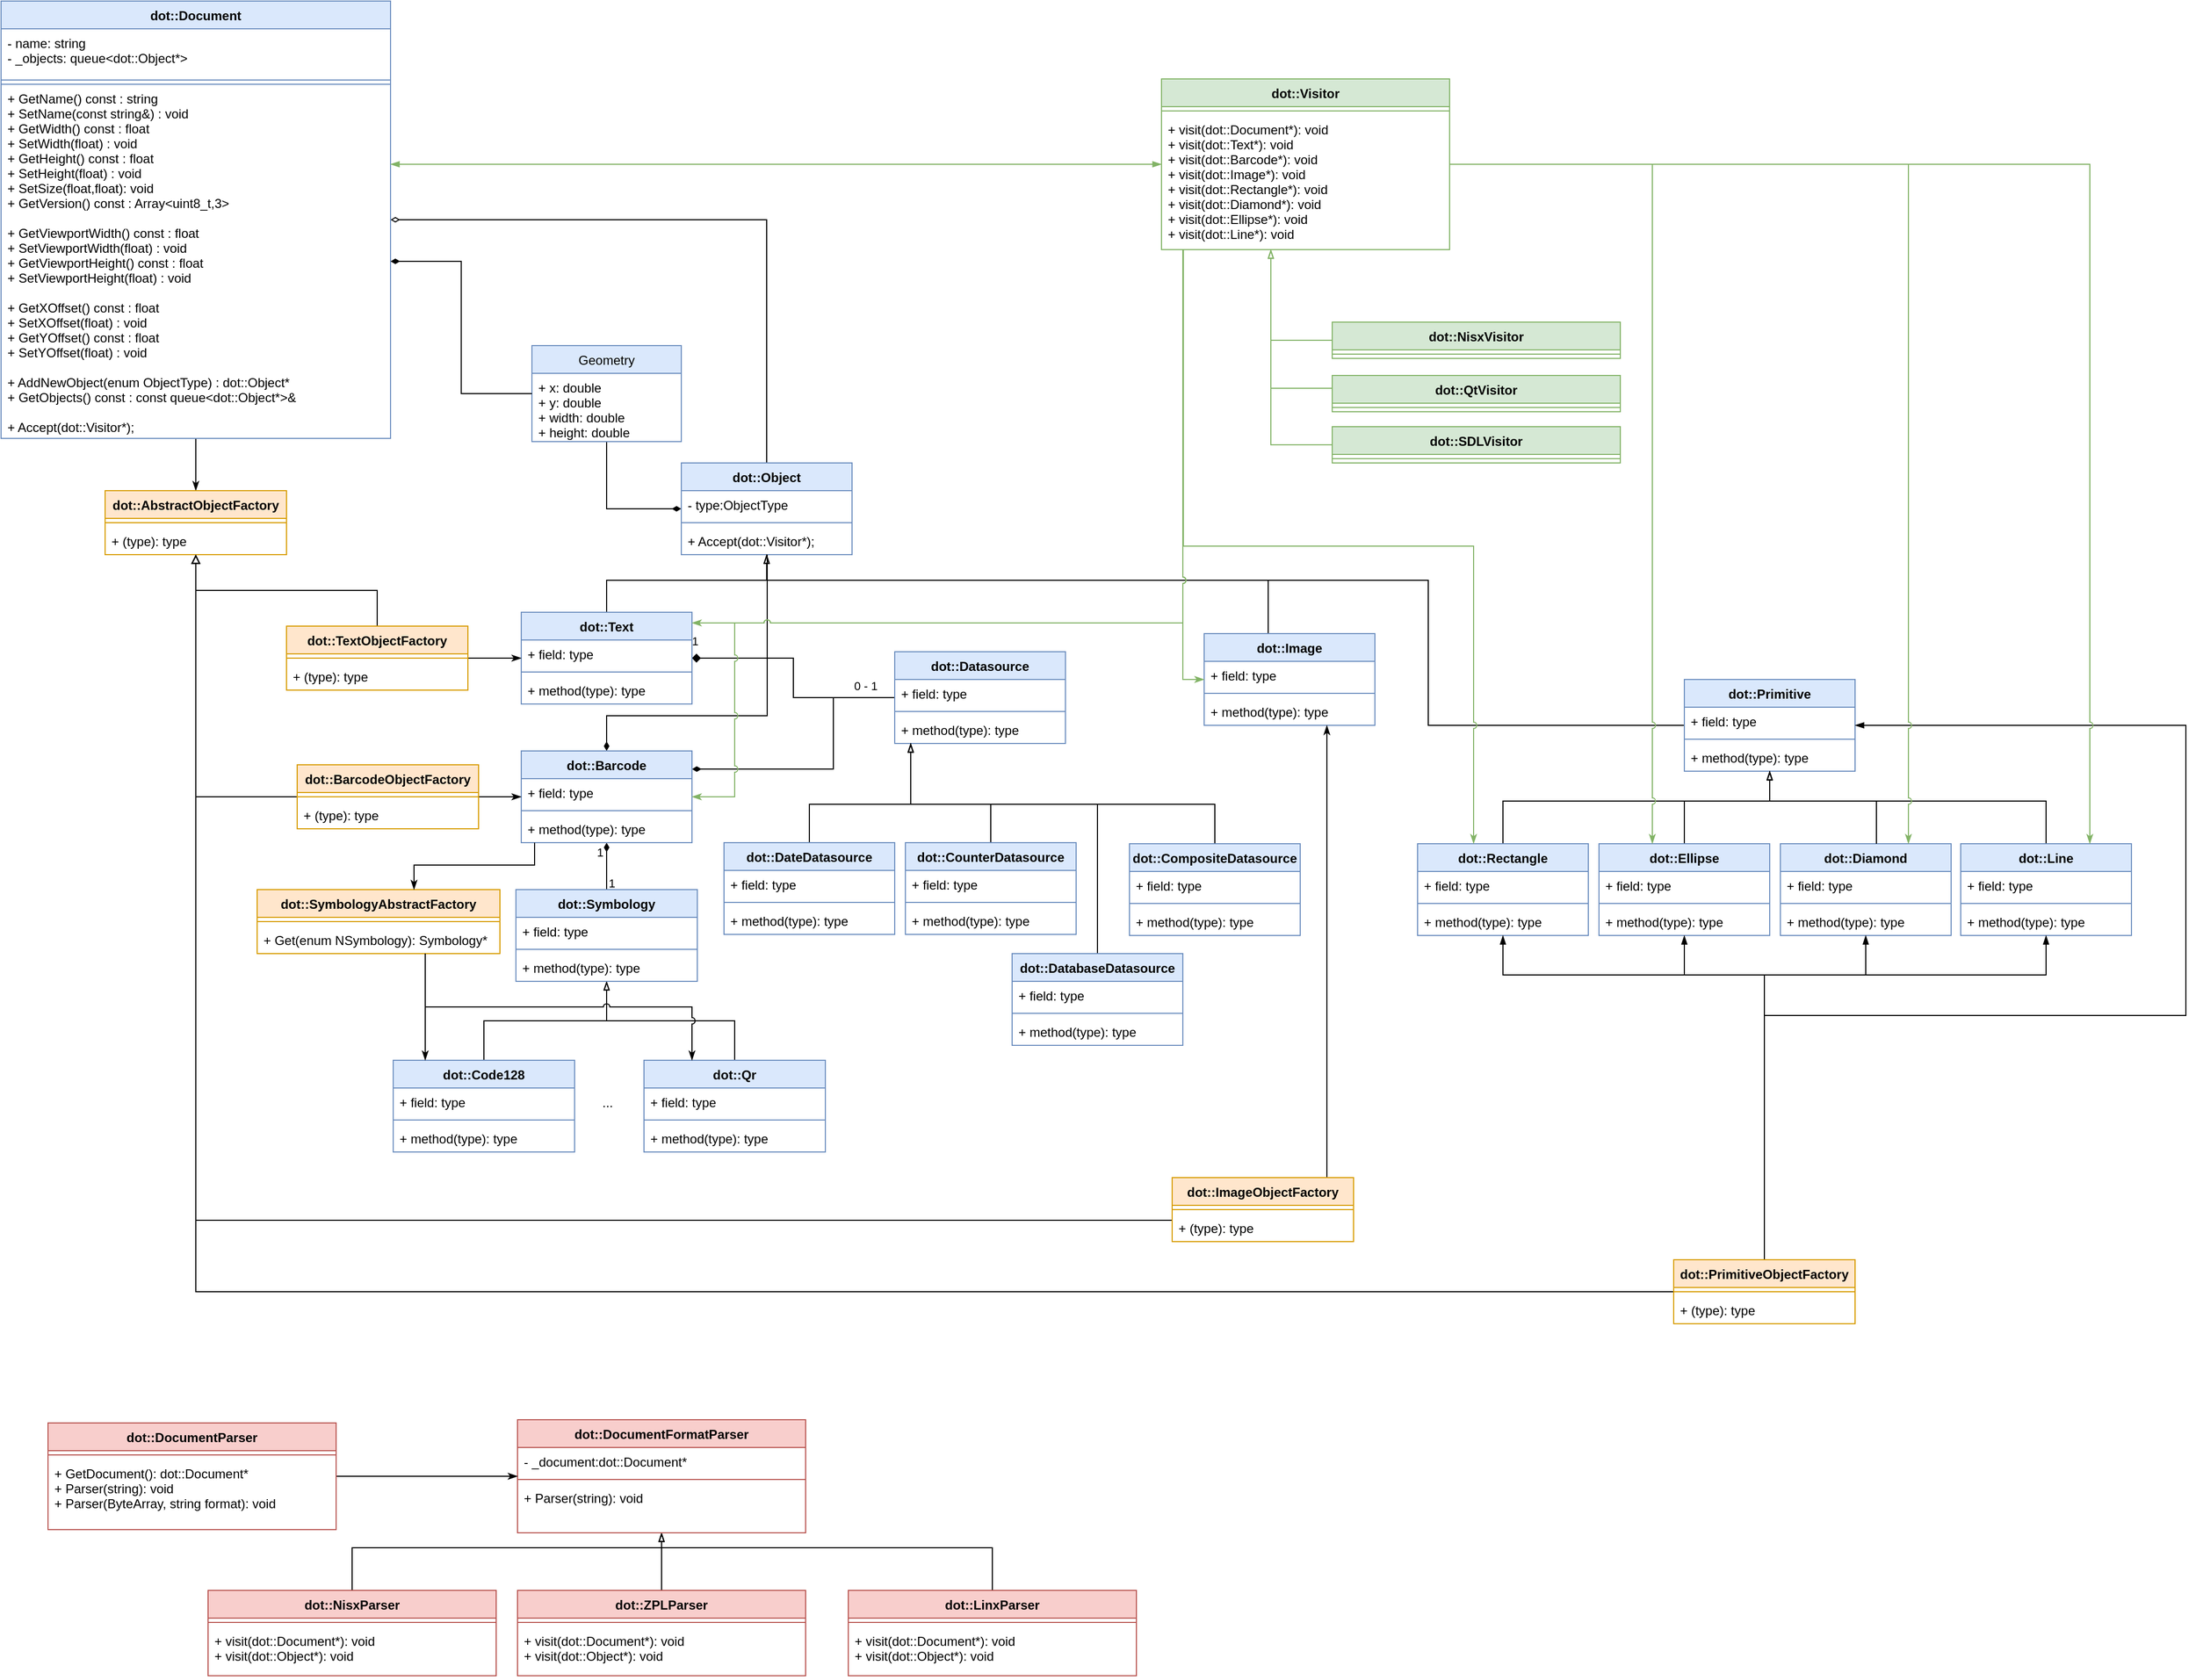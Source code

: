 <mxfile version="20.8.16" type="device"><diagram id="KsD4y0SPspES6eOrycT8" name="Page-1"><mxGraphModel dx="840" dy="1285" grid="1" gridSize="10" guides="1" tooltips="1" connect="1" arrows="1" fold="1" page="1" pageScale="1" pageWidth="1169" pageHeight="827" math="0" shadow="0"><root><mxCell id="0"/><mxCell id="1" parent="0"/><mxCell id="RiepoFK_HAsjpgJpJw_L-30" style="edgeStyle=orthogonalEdgeStyle;rounded=0;orthogonalLoop=1;jettySize=auto;html=1;endArrow=none;endFill=0;startArrow=diamondThin;startFill=0;" parent="1" source="RiepoFK_HAsjpgJpJw_L-1" target="RiepoFK_HAsjpgJpJw_L-5" edge="1"><mxGeometry relative="1" as="geometry"/></mxCell><mxCell id="RiepoFK_HAsjpgJpJw_L-66" style="edgeStyle=orthogonalEdgeStyle;rounded=0;orthogonalLoop=1;jettySize=auto;html=1;startArrow=none;startFill=0;endArrow=classicThin;endFill=1;" parent="1" source="RiepoFK_HAsjpgJpJw_L-1" target="RiepoFK_HAsjpgJpJw_L-61" edge="1"><mxGeometry relative="1" as="geometry"/></mxCell><mxCell id="RiepoFK_HAsjpgJpJw_L-1" value="dot::Document" style="swimlane;fontStyle=1;align=center;verticalAlign=top;childLayout=stackLayout;horizontal=1;startSize=26;horizontalStack=0;resizeParent=1;resizeParentMax=0;resizeLast=0;collapsible=1;marginBottom=0;fillColor=#dae8fc;strokeColor=#6c8ebf;" parent="1" vertex="1"><mxGeometry x="30" y="-790" width="365" height="410" as="geometry"><mxRectangle x="97.5" y="-413" width="130" height="30" as="alternateBounds"/></mxGeometry></mxCell><mxCell id="RiepoFK_HAsjpgJpJw_L-2" value="- name: string&#10;- _objects: queue&lt;dot::Object*&gt;" style="text;strokeColor=none;fillColor=none;align=left;verticalAlign=top;spacingLeft=4;spacingRight=4;overflow=hidden;rotatable=0;points=[[0,0.5],[1,0.5]];portConstraint=eastwest;" parent="RiepoFK_HAsjpgJpJw_L-1" vertex="1"><mxGeometry y="26" width="365" height="44" as="geometry"/></mxCell><mxCell id="RiepoFK_HAsjpgJpJw_L-3" value="" style="line;strokeWidth=1;fillColor=none;align=left;verticalAlign=middle;spacingTop=-1;spacingLeft=3;spacingRight=3;rotatable=0;labelPosition=right;points=[];portConstraint=eastwest;strokeColor=inherit;" parent="RiepoFK_HAsjpgJpJw_L-1" vertex="1"><mxGeometry y="70" width="365" height="8" as="geometry"/></mxCell><mxCell id="RiepoFK_HAsjpgJpJw_L-4" value="+ GetName() const : string&#10;+ SetName(const string&amp;) : void&#10;+ GetWidth() const : float&#10;+ SetWidth(float) : void&#10;+ GetHeight() const : float&#10;+ SetHeight(float) : void&#10;+ SetSize(float,float): void&#10;+ GetVersion() const : Array&lt;uint8_t,3&gt;&#10;&#10;+ GetViewportWidth() const : float&#10;+ SetViewportWidth(float) : void&#10;+ GetViewportHeight() const : float&#10;+ SetViewportHeight(float) : void&#10;&#10;+ GetXOffset() const : float&#10;+ SetXOffset(float) : void&#10;+ GetYOffset() const : float&#10;+ SetYOffset(float) : void&#10;&#10;+ AddNewObject(enum ObjectType) : dot::Object*&#10;+ GetObjects() const : const queue&lt;dot::Object*&gt;&amp;&#10;&#10;+ Accept(dot::Visitor*);&#10;&#10;&#10;" style="text;strokeColor=#6c8ebf;fillColor=none;align=left;verticalAlign=top;spacingLeft=4;spacingRight=4;overflow=hidden;rotatable=0;points=[[0,0.5],[1,0.5]];portConstraint=eastwest;fontStyle=0" parent="RiepoFK_HAsjpgJpJw_L-1" vertex="1"><mxGeometry y="78" width="365" height="332" as="geometry"/></mxCell><mxCell id="RiepoFK_HAsjpgJpJw_L-204" style="edgeStyle=orthogonalEdgeStyle;rounded=0;jumpStyle=arc;orthogonalLoop=1;jettySize=auto;html=1;startArrow=diamondThin;startFill=1;endArrow=none;endFill=0;" parent="1" source="RiepoFK_HAsjpgJpJw_L-5" target="RiepoFK_HAsjpgJpJw_L-200" edge="1"><mxGeometry relative="1" as="geometry"><Array as="points"><mxPoint x="597.5" y="-314"/></Array></mxGeometry></mxCell><mxCell id="RiepoFK_HAsjpgJpJw_L-5" value="dot::Object" style="swimlane;fontStyle=1;align=center;verticalAlign=top;childLayout=stackLayout;horizontal=1;startSize=26;horizontalStack=0;resizeParent=1;resizeParentMax=0;resizeLast=0;collapsible=1;marginBottom=0;fillColor=#dae8fc;strokeColor=#6c8ebf;" parent="1" vertex="1"><mxGeometry x="667.5" y="-357" width="160" height="86" as="geometry"/></mxCell><mxCell id="RiepoFK_HAsjpgJpJw_L-6" value="- type:ObjectType" style="text;strokeColor=none;fillColor=none;align=left;verticalAlign=top;spacingLeft=4;spacingRight=4;overflow=hidden;rotatable=0;points=[[0,0.5],[1,0.5]];portConstraint=eastwest;" parent="RiepoFK_HAsjpgJpJw_L-5" vertex="1"><mxGeometry y="26" width="160" height="26" as="geometry"/></mxCell><mxCell id="RiepoFK_HAsjpgJpJw_L-7" value="" style="line;strokeWidth=1;fillColor=none;align=left;verticalAlign=middle;spacingTop=-1;spacingLeft=3;spacingRight=3;rotatable=0;labelPosition=right;points=[];portConstraint=eastwest;strokeColor=inherit;" parent="RiepoFK_HAsjpgJpJw_L-5" vertex="1"><mxGeometry y="52" width="160" height="8" as="geometry"/></mxCell><mxCell id="RiepoFK_HAsjpgJpJw_L-8" value="+ Accept(dot::Visitor*);&#10;" style="text;strokeColor=none;fillColor=none;align=left;verticalAlign=top;spacingLeft=4;spacingRight=4;overflow=hidden;rotatable=0;points=[[0,0.5],[1,0.5]];portConstraint=eastwest;" parent="RiepoFK_HAsjpgJpJw_L-5" vertex="1"><mxGeometry y="60" width="160" height="26" as="geometry"/></mxCell><mxCell id="RiepoFK_HAsjpgJpJw_L-27" style="edgeStyle=orthogonalEdgeStyle;rounded=0;orthogonalLoop=1;jettySize=auto;html=1;endArrow=blockThin;endFill=0;" parent="1" source="RiepoFK_HAsjpgJpJw_L-9" target="RiepoFK_HAsjpgJpJw_L-5" edge="1"><mxGeometry relative="1" as="geometry"><Array as="points"><mxPoint x="597.5" y="-247"/><mxPoint x="747.5" y="-247"/></Array></mxGeometry></mxCell><mxCell id="RiepoFK_HAsjpgJpJw_L-167" style="edgeStyle=orthogonalEdgeStyle;rounded=0;jumpStyle=arc;orthogonalLoop=1;jettySize=auto;html=1;startArrow=diamond;startFill=1;endArrow=none;endFill=0;" parent="1" source="RiepoFK_HAsjpgJpJw_L-9" target="RiepoFK_HAsjpgJpJw_L-163" edge="1"><mxGeometry relative="1" as="geometry"/></mxCell><mxCell id="RiepoFK_HAsjpgJpJw_L-168" value="0 - 1" style="edgeLabel;html=1;align=center;verticalAlign=middle;resizable=0;points=[];" parent="RiepoFK_HAsjpgJpJw_L-167" vertex="1" connectable="0"><mxGeometry x="0.826" relative="1" as="geometry"><mxPoint x="-8" y="-11" as="offset"/></mxGeometry></mxCell><mxCell id="RiepoFK_HAsjpgJpJw_L-169" value="1" style="edgeLabel;html=1;align=center;verticalAlign=middle;resizable=0;points=[];" parent="RiepoFK_HAsjpgJpJw_L-167" vertex="1" connectable="0"><mxGeometry x="0.826" relative="1" as="geometry"><mxPoint x="-168" y="-53" as="offset"/></mxGeometry></mxCell><mxCell id="RiepoFK_HAsjpgJpJw_L-9" value="dot::Text" style="swimlane;fontStyle=1;align=center;verticalAlign=top;childLayout=stackLayout;horizontal=1;startSize=26;horizontalStack=0;resizeParent=1;resizeParentMax=0;resizeLast=0;collapsible=1;marginBottom=0;fillColor=#dae8fc;strokeColor=#6c8ebf;" parent="1" vertex="1"><mxGeometry x="517.5" y="-217" width="160" height="86" as="geometry"/></mxCell><mxCell id="RiepoFK_HAsjpgJpJw_L-10" value="+ field: type" style="text;strokeColor=none;fillColor=none;align=left;verticalAlign=top;spacingLeft=4;spacingRight=4;overflow=hidden;rotatable=0;points=[[0,0.5],[1,0.5]];portConstraint=eastwest;" parent="RiepoFK_HAsjpgJpJw_L-9" vertex="1"><mxGeometry y="26" width="160" height="26" as="geometry"/></mxCell><mxCell id="RiepoFK_HAsjpgJpJw_L-11" value="" style="line;strokeWidth=1;fillColor=none;align=left;verticalAlign=middle;spacingTop=-1;spacingLeft=3;spacingRight=3;rotatable=0;labelPosition=right;points=[];portConstraint=eastwest;strokeColor=inherit;" parent="RiepoFK_HAsjpgJpJw_L-9" vertex="1"><mxGeometry y="52" width="160" height="8" as="geometry"/></mxCell><mxCell id="RiepoFK_HAsjpgJpJw_L-12" value="+ method(type): type" style="text;strokeColor=none;fillColor=none;align=left;verticalAlign=top;spacingLeft=4;spacingRight=4;overflow=hidden;rotatable=0;points=[[0,0.5],[1,0.5]];portConstraint=eastwest;" parent="RiepoFK_HAsjpgJpJw_L-9" vertex="1"><mxGeometry y="60" width="160" height="26" as="geometry"/></mxCell><mxCell id="oSVY5KvlGPb8_LUaPRby-8" style="edgeStyle=orthogonalEdgeStyle;rounded=0;orthogonalLoop=1;jettySize=auto;html=1;endArrow=none;endFill=0;startArrow=diamondThin;startFill=1;" edge="1" parent="1" source="RiepoFK_HAsjpgJpJw_L-13" target="oSVY5KvlGPb8_LUaPRby-2"><mxGeometry relative="1" as="geometry"/></mxCell><mxCell id="oSVY5KvlGPb8_LUaPRby-9" value="1" style="edgeLabel;html=1;align=center;verticalAlign=middle;resizable=0;points=[];" vertex="1" connectable="0" parent="oSVY5KvlGPb8_LUaPRby-8"><mxGeometry x="0.805" relative="1" as="geometry"><mxPoint x="4" y="-2" as="offset"/></mxGeometry></mxCell><mxCell id="oSVY5KvlGPb8_LUaPRby-10" value="1" style="edgeLabel;html=1;align=center;verticalAlign=middle;resizable=0;points=[];" vertex="1" connectable="0" parent="oSVY5KvlGPb8_LUaPRby-8"><mxGeometry x="-0.583" relative="1" as="geometry"><mxPoint x="-7" as="offset"/></mxGeometry></mxCell><mxCell id="oSVY5KvlGPb8_LUaPRby-12" style="edgeStyle=orthogonalEdgeStyle;rounded=0;orthogonalLoop=1;jettySize=auto;html=1;startArrow=diamondThin;startFill=1;endArrow=none;endFill=0;" edge="1" parent="1" source="RiepoFK_HAsjpgJpJw_L-13" target="RiepoFK_HAsjpgJpJw_L-5"><mxGeometry relative="1" as="geometry"><Array as="points"><mxPoint x="598" y="-120"/><mxPoint x="748" y="-120"/></Array></mxGeometry></mxCell><mxCell id="oSVY5KvlGPb8_LUaPRby-13" style="edgeStyle=orthogonalEdgeStyle;rounded=0;orthogonalLoop=1;jettySize=auto;html=1;startArrow=diamondThin;startFill=1;endArrow=none;endFill=0;" edge="1" parent="1" source="RiepoFK_HAsjpgJpJw_L-13" target="RiepoFK_HAsjpgJpJw_L-163"><mxGeometry relative="1" as="geometry"><Array as="points"><mxPoint x="810" y="-70"/><mxPoint x="810" y="-137"/></Array></mxGeometry></mxCell><mxCell id="RiepoFK_HAsjpgJpJw_L-13" value="dot::Barcode" style="swimlane;fontStyle=1;align=center;verticalAlign=top;childLayout=stackLayout;horizontal=1;startSize=26;horizontalStack=0;resizeParent=1;resizeParentMax=0;resizeLast=0;collapsible=1;marginBottom=0;fillColor=#dae8fc;strokeColor=#6c8ebf;" parent="1" vertex="1"><mxGeometry x="517.5" y="-87" width="160" height="86" as="geometry"/></mxCell><mxCell id="RiepoFK_HAsjpgJpJw_L-14" value="+ field: type" style="text;strokeColor=none;fillColor=none;align=left;verticalAlign=top;spacingLeft=4;spacingRight=4;overflow=hidden;rotatable=0;points=[[0,0.5],[1,0.5]];portConstraint=eastwest;" parent="RiepoFK_HAsjpgJpJw_L-13" vertex="1"><mxGeometry y="26" width="160" height="26" as="geometry"/></mxCell><mxCell id="RiepoFK_HAsjpgJpJw_L-15" value="" style="line;strokeWidth=1;fillColor=none;align=left;verticalAlign=middle;spacingTop=-1;spacingLeft=3;spacingRight=3;rotatable=0;labelPosition=right;points=[];portConstraint=eastwest;strokeColor=inherit;" parent="RiepoFK_HAsjpgJpJw_L-13" vertex="1"><mxGeometry y="52" width="160" height="8" as="geometry"/></mxCell><mxCell id="RiepoFK_HAsjpgJpJw_L-16" value="+ method(type): type" style="text;strokeColor=none;fillColor=none;align=left;verticalAlign=top;spacingLeft=4;spacingRight=4;overflow=hidden;rotatable=0;points=[[0,0.5],[1,0.5]];portConstraint=eastwest;" parent="RiepoFK_HAsjpgJpJw_L-13" vertex="1"><mxGeometry y="60" width="160" height="26" as="geometry"/></mxCell><mxCell id="oSVY5KvlGPb8_LUaPRby-6" style="edgeStyle=orthogonalEdgeStyle;rounded=0;orthogonalLoop=1;jettySize=auto;html=1;endArrow=blockThin;endFill=0;" edge="1" parent="1" source="RiepoFK_HAsjpgJpJw_L-17" target="oSVY5KvlGPb8_LUaPRby-2"><mxGeometry relative="1" as="geometry"/></mxCell><mxCell id="RiepoFK_HAsjpgJpJw_L-17" value="dot::Code128" style="swimlane;fontStyle=1;align=center;verticalAlign=top;childLayout=stackLayout;horizontal=1;startSize=26;horizontalStack=0;resizeParent=1;resizeParentMax=0;resizeLast=0;collapsible=1;marginBottom=0;fillColor=#dae8fc;strokeColor=#6c8ebf;" parent="1" vertex="1"><mxGeometry x="397.5" y="203" width="170" height="86" as="geometry"><mxRectangle x="470" y="460" width="170" height="30" as="alternateBounds"/></mxGeometry></mxCell><mxCell id="RiepoFK_HAsjpgJpJw_L-18" value="+ field: type" style="text;strokeColor=none;fillColor=none;align=left;verticalAlign=top;spacingLeft=4;spacingRight=4;overflow=hidden;rotatable=0;points=[[0,0.5],[1,0.5]];portConstraint=eastwest;" parent="RiepoFK_HAsjpgJpJw_L-17" vertex="1"><mxGeometry y="26" width="170" height="26" as="geometry"/></mxCell><mxCell id="RiepoFK_HAsjpgJpJw_L-19" value="" style="line;strokeWidth=1;fillColor=none;align=left;verticalAlign=middle;spacingTop=-1;spacingLeft=3;spacingRight=3;rotatable=0;labelPosition=right;points=[];portConstraint=eastwest;strokeColor=inherit;" parent="RiepoFK_HAsjpgJpJw_L-17" vertex="1"><mxGeometry y="52" width="170" height="8" as="geometry"/></mxCell><mxCell id="RiepoFK_HAsjpgJpJw_L-20" value="+ method(type): type" style="text;strokeColor=none;fillColor=none;align=left;verticalAlign=top;spacingLeft=4;spacingRight=4;overflow=hidden;rotatable=0;points=[[0,0.5],[1,0.5]];portConstraint=eastwest;" parent="RiepoFK_HAsjpgJpJw_L-17" vertex="1"><mxGeometry y="60" width="170" height="26" as="geometry"/></mxCell><mxCell id="RiepoFK_HAsjpgJpJw_L-28" style="edgeStyle=orthogonalEdgeStyle;rounded=0;orthogonalLoop=1;jettySize=auto;html=1;endArrow=classicThin;endFill=1;" parent="1" source="RiepoFK_HAsjpgJpJw_L-21" target="RiepoFK_HAsjpgJpJw_L-17" edge="1"><mxGeometry relative="1" as="geometry"><Array as="points"><mxPoint x="427.5" y="143"/><mxPoint x="427.5" y="143"/></Array></mxGeometry></mxCell><mxCell id="RiepoFK_HAsjpgJpJw_L-21" value="dot::SymbologyAbstractFactory" style="swimlane;fontStyle=1;align=center;verticalAlign=top;childLayout=stackLayout;horizontal=1;startSize=26;horizontalStack=0;resizeParent=1;resizeParentMax=0;resizeLast=0;collapsible=1;marginBottom=0;fillColor=#ffe6cc;strokeColor=#d79b00;" parent="1" vertex="1"><mxGeometry x="270" y="43" width="227.5" height="60" as="geometry"/></mxCell><mxCell id="RiepoFK_HAsjpgJpJw_L-23" value="" style="line;strokeWidth=1;fillColor=none;align=left;verticalAlign=middle;spacingTop=-1;spacingLeft=3;spacingRight=3;rotatable=0;labelPosition=right;points=[];portConstraint=eastwest;strokeColor=inherit;" parent="RiepoFK_HAsjpgJpJw_L-21" vertex="1"><mxGeometry y="26" width="227.5" height="8" as="geometry"/></mxCell><mxCell id="RiepoFK_HAsjpgJpJw_L-24" value="+ Get(enum NSymbology): Symbology*" style="text;strokeColor=none;fillColor=none;align=left;verticalAlign=top;spacingLeft=4;spacingRight=4;overflow=hidden;rotatable=0;points=[[0,0.5],[1,0.5]];portConstraint=eastwest;" parent="RiepoFK_HAsjpgJpJw_L-21" vertex="1"><mxGeometry y="34" width="227.5" height="26" as="geometry"/></mxCell><mxCell id="RiepoFK_HAsjpgJpJw_L-35" style="edgeStyle=orthogonalEdgeStyle;rounded=0;orthogonalLoop=1;jettySize=auto;html=1;startArrow=none;startFill=0;endArrow=blockThin;endFill=0;" parent="1" source="RiepoFK_HAsjpgJpJw_L-31" target="RiepoFK_HAsjpgJpJw_L-5" edge="1"><mxGeometry relative="1" as="geometry"><Array as="points"><mxPoint x="1367.5" y="-247"/><mxPoint x="747.5" y="-247"/></Array></mxGeometry></mxCell><mxCell id="RiepoFK_HAsjpgJpJw_L-31" value="dot::Primitive" style="swimlane;fontStyle=1;align=center;verticalAlign=top;childLayout=stackLayout;horizontal=1;startSize=26;horizontalStack=0;resizeParent=1;resizeParentMax=0;resizeLast=0;collapsible=1;marginBottom=0;fillColor=#dae8fc;strokeColor=#6c8ebf;" parent="1" vertex="1"><mxGeometry x="1607.5" y="-154" width="160" height="86" as="geometry"/></mxCell><mxCell id="RiepoFK_HAsjpgJpJw_L-32" value="+ field: type" style="text;strokeColor=none;fillColor=none;align=left;verticalAlign=top;spacingLeft=4;spacingRight=4;overflow=hidden;rotatable=0;points=[[0,0.5],[1,0.5]];portConstraint=eastwest;" parent="RiepoFK_HAsjpgJpJw_L-31" vertex="1"><mxGeometry y="26" width="160" height="26" as="geometry"/></mxCell><mxCell id="RiepoFK_HAsjpgJpJw_L-33" value="" style="line;strokeWidth=1;fillColor=none;align=left;verticalAlign=middle;spacingTop=-1;spacingLeft=3;spacingRight=3;rotatable=0;labelPosition=right;points=[];portConstraint=eastwest;strokeColor=inherit;" parent="RiepoFK_HAsjpgJpJw_L-31" vertex="1"><mxGeometry y="52" width="160" height="8" as="geometry"/></mxCell><mxCell id="RiepoFK_HAsjpgJpJw_L-34" value="+ method(type): type" style="text;strokeColor=none;fillColor=none;align=left;verticalAlign=top;spacingLeft=4;spacingRight=4;overflow=hidden;rotatable=0;points=[[0,0.5],[1,0.5]];portConstraint=eastwest;" parent="RiepoFK_HAsjpgJpJw_L-31" vertex="1"><mxGeometry y="60" width="160" height="26" as="geometry"/></mxCell><mxCell id="RiepoFK_HAsjpgJpJw_L-162" style="edgeStyle=orthogonalEdgeStyle;rounded=0;jumpStyle=arc;orthogonalLoop=1;jettySize=auto;html=1;startArrow=none;startFill=0;endArrow=blockThin;endFill=0;" parent="1" source="RiepoFK_HAsjpgJpJw_L-36" target="RiepoFK_HAsjpgJpJw_L-31" edge="1"><mxGeometry relative="1" as="geometry"><Array as="points"><mxPoint x="1437.5" y="-40"/><mxPoint x="1687.5" y="-40"/></Array></mxGeometry></mxCell><mxCell id="RiepoFK_HAsjpgJpJw_L-36" value="dot::Rectangle" style="swimlane;fontStyle=1;align=center;verticalAlign=top;childLayout=stackLayout;horizontal=1;startSize=26;horizontalStack=0;resizeParent=1;resizeParentMax=0;resizeLast=0;collapsible=1;marginBottom=0;fillColor=#dae8fc;strokeColor=#6c8ebf;" parent="1" vertex="1"><mxGeometry x="1357.5" width="160" height="86" as="geometry"/></mxCell><mxCell id="RiepoFK_HAsjpgJpJw_L-37" value="+ field: type" style="text;strokeColor=none;fillColor=none;align=left;verticalAlign=top;spacingLeft=4;spacingRight=4;overflow=hidden;rotatable=0;points=[[0,0.5],[1,0.5]];portConstraint=eastwest;" parent="RiepoFK_HAsjpgJpJw_L-36" vertex="1"><mxGeometry y="26" width="160" height="26" as="geometry"/></mxCell><mxCell id="RiepoFK_HAsjpgJpJw_L-38" value="" style="line;strokeWidth=1;fillColor=none;align=left;verticalAlign=middle;spacingTop=-1;spacingLeft=3;spacingRight=3;rotatable=0;labelPosition=right;points=[];portConstraint=eastwest;strokeColor=inherit;" parent="RiepoFK_HAsjpgJpJw_L-36" vertex="1"><mxGeometry y="52" width="160" height="8" as="geometry"/></mxCell><mxCell id="RiepoFK_HAsjpgJpJw_L-39" value="+ method(type): type" style="text;strokeColor=none;fillColor=none;align=left;verticalAlign=top;spacingLeft=4;spacingRight=4;overflow=hidden;rotatable=0;points=[[0,0.5],[1,0.5]];portConstraint=eastwest;" parent="RiepoFK_HAsjpgJpJw_L-36" vertex="1"><mxGeometry y="60" width="160" height="26" as="geometry"/></mxCell><mxCell id="RiepoFK_HAsjpgJpJw_L-161" style="edgeStyle=orthogonalEdgeStyle;rounded=0;jumpStyle=arc;orthogonalLoop=1;jettySize=auto;html=1;startArrow=none;startFill=0;endArrow=blockThin;endFill=0;" parent="1" source="RiepoFK_HAsjpgJpJw_L-40" target="RiepoFK_HAsjpgJpJw_L-31" edge="1"><mxGeometry relative="1" as="geometry"><Array as="points"><mxPoint x="1607.5" y="-40"/><mxPoint x="1687.5" y="-40"/></Array></mxGeometry></mxCell><mxCell id="RiepoFK_HAsjpgJpJw_L-40" value="dot::Ellipse" style="swimlane;fontStyle=1;align=center;verticalAlign=top;childLayout=stackLayout;horizontal=1;startSize=26;horizontalStack=0;resizeParent=1;resizeParentMax=0;resizeLast=0;collapsible=1;marginBottom=0;fillColor=#dae8fc;strokeColor=#6c8ebf;" parent="1" vertex="1"><mxGeometry x="1527.5" width="160" height="86" as="geometry"/></mxCell><mxCell id="RiepoFK_HAsjpgJpJw_L-41" value="+ field: type" style="text;strokeColor=none;fillColor=none;align=left;verticalAlign=top;spacingLeft=4;spacingRight=4;overflow=hidden;rotatable=0;points=[[0,0.5],[1,0.5]];portConstraint=eastwest;" parent="RiepoFK_HAsjpgJpJw_L-40" vertex="1"><mxGeometry y="26" width="160" height="26" as="geometry"/></mxCell><mxCell id="RiepoFK_HAsjpgJpJw_L-42" value="" style="line;strokeWidth=1;fillColor=none;align=left;verticalAlign=middle;spacingTop=-1;spacingLeft=3;spacingRight=3;rotatable=0;labelPosition=right;points=[];portConstraint=eastwest;strokeColor=inherit;" parent="RiepoFK_HAsjpgJpJw_L-40" vertex="1"><mxGeometry y="52" width="160" height="8" as="geometry"/></mxCell><mxCell id="RiepoFK_HAsjpgJpJw_L-43" value="+ method(type): type" style="text;strokeColor=none;fillColor=none;align=left;verticalAlign=top;spacingLeft=4;spacingRight=4;overflow=hidden;rotatable=0;points=[[0,0.5],[1,0.5]];portConstraint=eastwest;" parent="RiepoFK_HAsjpgJpJw_L-40" vertex="1"><mxGeometry y="60" width="160" height="26" as="geometry"/></mxCell><mxCell id="RiepoFK_HAsjpgJpJw_L-48" style="edgeStyle=orthogonalEdgeStyle;rounded=0;orthogonalLoop=1;jettySize=auto;html=1;startArrow=none;startFill=0;endArrow=blockThin;endFill=0;" parent="1" source="RiepoFK_HAsjpgJpJw_L-44" target="RiepoFK_HAsjpgJpJw_L-5" edge="1"><mxGeometry relative="1" as="geometry"><Array as="points"><mxPoint x="1217.5" y="-247"/><mxPoint x="747.5" y="-247"/></Array></mxGeometry></mxCell><mxCell id="RiepoFK_HAsjpgJpJw_L-44" value="dot::Image" style="swimlane;fontStyle=1;align=center;verticalAlign=top;childLayout=stackLayout;horizontal=1;startSize=26;horizontalStack=0;resizeParent=1;resizeParentMax=0;resizeLast=0;collapsible=1;marginBottom=0;fillColor=#dae8fc;strokeColor=#6c8ebf;" parent="1" vertex="1"><mxGeometry x="1157.5" y="-197" width="160" height="86" as="geometry"/></mxCell><mxCell id="RiepoFK_HAsjpgJpJw_L-45" value="+ field: type" style="text;strokeColor=none;fillColor=none;align=left;verticalAlign=top;spacingLeft=4;spacingRight=4;overflow=hidden;rotatable=0;points=[[0,0.5],[1,0.5]];portConstraint=eastwest;" parent="RiepoFK_HAsjpgJpJw_L-44" vertex="1"><mxGeometry y="26" width="160" height="26" as="geometry"/></mxCell><mxCell id="RiepoFK_HAsjpgJpJw_L-46" value="" style="line;strokeWidth=1;fillColor=none;align=left;verticalAlign=middle;spacingTop=-1;spacingLeft=3;spacingRight=3;rotatable=0;labelPosition=right;points=[];portConstraint=eastwest;strokeColor=inherit;" parent="RiepoFK_HAsjpgJpJw_L-44" vertex="1"><mxGeometry y="52" width="160" height="8" as="geometry"/></mxCell><mxCell id="RiepoFK_HAsjpgJpJw_L-47" value="+ method(type): type" style="text;strokeColor=none;fillColor=none;align=left;verticalAlign=top;spacingLeft=4;spacingRight=4;overflow=hidden;rotatable=0;points=[[0,0.5],[1,0.5]];portConstraint=eastwest;" parent="RiepoFK_HAsjpgJpJw_L-44" vertex="1"><mxGeometry y="60" width="160" height="26" as="geometry"/></mxCell><mxCell id="RiepoFK_HAsjpgJpJw_L-60" style="edgeStyle=orthogonalEdgeStyle;rounded=0;orthogonalLoop=1;jettySize=auto;html=1;startArrow=none;startFill=0;endArrow=blockThin;endFill=0;" parent="1" source="RiepoFK_HAsjpgJpJw_L-49" target="RiepoFK_HAsjpgJpJw_L-31" edge="1"><mxGeometry relative="1" as="geometry"><Array as="points"><mxPoint x="1946.5" y="-40"/><mxPoint x="1687.5" y="-40"/></Array></mxGeometry></mxCell><mxCell id="RiepoFK_HAsjpgJpJw_L-49" value="dot::Line" style="swimlane;fontStyle=1;align=center;verticalAlign=top;childLayout=stackLayout;horizontal=1;startSize=26;horizontalStack=0;resizeParent=1;resizeParentMax=0;resizeLast=0;collapsible=1;marginBottom=0;fillColor=#dae8fc;strokeColor=#6c8ebf;" parent="1" vertex="1"><mxGeometry x="1866.5" width="160" height="86" as="geometry"/></mxCell><mxCell id="RiepoFK_HAsjpgJpJw_L-50" value="+ field: type" style="text;strokeColor=none;fillColor=none;align=left;verticalAlign=top;spacingLeft=4;spacingRight=4;overflow=hidden;rotatable=0;points=[[0,0.5],[1,0.5]];portConstraint=eastwest;" parent="RiepoFK_HAsjpgJpJw_L-49" vertex="1"><mxGeometry y="26" width="160" height="26" as="geometry"/></mxCell><mxCell id="RiepoFK_HAsjpgJpJw_L-51" value="" style="line;strokeWidth=1;fillColor=none;align=left;verticalAlign=middle;spacingTop=-1;spacingLeft=3;spacingRight=3;rotatable=0;labelPosition=right;points=[];portConstraint=eastwest;strokeColor=inherit;" parent="RiepoFK_HAsjpgJpJw_L-49" vertex="1"><mxGeometry y="52" width="160" height="8" as="geometry"/></mxCell><mxCell id="RiepoFK_HAsjpgJpJw_L-52" value="+ method(type): type" style="text;strokeColor=none;fillColor=none;align=left;verticalAlign=top;spacingLeft=4;spacingRight=4;overflow=hidden;rotatable=0;points=[[0,0.5],[1,0.5]];portConstraint=eastwest;" parent="RiepoFK_HAsjpgJpJw_L-49" vertex="1"><mxGeometry y="60" width="160" height="26" as="geometry"/></mxCell><mxCell id="RiepoFK_HAsjpgJpJw_L-53" value="dot::Diamond" style="swimlane;fontStyle=1;align=center;verticalAlign=top;childLayout=stackLayout;horizontal=1;startSize=26;horizontalStack=0;resizeParent=1;resizeParentMax=0;resizeLast=0;collapsible=1;marginBottom=0;fillColor=#dae8fc;strokeColor=#6c8ebf;" parent="1" vertex="1"><mxGeometry x="1697.5" width="160" height="86" as="geometry"/></mxCell><mxCell id="RiepoFK_HAsjpgJpJw_L-54" value="+ field: type" style="text;strokeColor=none;fillColor=none;align=left;verticalAlign=top;spacingLeft=4;spacingRight=4;overflow=hidden;rotatable=0;points=[[0,0.5],[1,0.5]];portConstraint=eastwest;" parent="RiepoFK_HAsjpgJpJw_L-53" vertex="1"><mxGeometry y="26" width="160" height="26" as="geometry"/></mxCell><mxCell id="RiepoFK_HAsjpgJpJw_L-55" value="" style="line;strokeWidth=1;fillColor=none;align=left;verticalAlign=middle;spacingTop=-1;spacingLeft=3;spacingRight=3;rotatable=0;labelPosition=right;points=[];portConstraint=eastwest;strokeColor=inherit;" parent="RiepoFK_HAsjpgJpJw_L-53" vertex="1"><mxGeometry y="52" width="160" height="8" as="geometry"/></mxCell><mxCell id="RiepoFK_HAsjpgJpJw_L-56" value="+ method(type): type" style="text;strokeColor=none;fillColor=none;align=left;verticalAlign=top;spacingLeft=4;spacingRight=4;overflow=hidden;rotatable=0;points=[[0,0.5],[1,0.5]];portConstraint=eastwest;" parent="RiepoFK_HAsjpgJpJw_L-53" vertex="1"><mxGeometry y="60" width="160" height="26" as="geometry"/></mxCell><mxCell id="RiepoFK_HAsjpgJpJw_L-61" value="dot::AbstractObjectFactory" style="swimlane;fontStyle=1;align=center;verticalAlign=top;childLayout=stackLayout;horizontal=1;startSize=26;horizontalStack=0;resizeParent=1;resizeParentMax=0;resizeLast=0;collapsible=1;marginBottom=0;fillColor=#ffe6cc;strokeColor=#d79b00;" parent="1" vertex="1"><mxGeometry x="127.5" y="-331" width="170" height="60" as="geometry"/></mxCell><mxCell id="RiepoFK_HAsjpgJpJw_L-63" value="" style="line;strokeWidth=1;fillColor=none;align=left;verticalAlign=middle;spacingTop=-1;spacingLeft=3;spacingRight=3;rotatable=0;labelPosition=right;points=[];portConstraint=eastwest;strokeColor=inherit;" parent="RiepoFK_HAsjpgJpJw_L-61" vertex="1"><mxGeometry y="26" width="170" height="8" as="geometry"/></mxCell><mxCell id="RiepoFK_HAsjpgJpJw_L-64" value="+ (type): type" style="text;strokeColor=none;fillColor=none;align=left;verticalAlign=top;spacingLeft=4;spacingRight=4;overflow=hidden;rotatable=0;points=[[0,0.5],[1,0.5]];portConstraint=eastwest;" parent="RiepoFK_HAsjpgJpJw_L-61" vertex="1"><mxGeometry y="34" width="170" height="26" as="geometry"/></mxCell><mxCell id="oSVY5KvlGPb8_LUaPRby-7" style="edgeStyle=orthogonalEdgeStyle;rounded=0;orthogonalLoop=1;jettySize=auto;html=1;endArrow=blockThin;endFill=0;" edge="1" parent="1" source="RiepoFK_HAsjpgJpJw_L-96" target="oSVY5KvlGPb8_LUaPRby-2"><mxGeometry relative="1" as="geometry"/></mxCell><mxCell id="RiepoFK_HAsjpgJpJw_L-96" value="dot::Qr" style="swimlane;fontStyle=1;align=center;verticalAlign=top;childLayout=stackLayout;horizontal=1;startSize=26;horizontalStack=0;resizeParent=1;resizeParentMax=0;resizeLast=0;collapsible=1;marginBottom=0;fillColor=#dae8fc;strokeColor=#6c8ebf;" parent="1" vertex="1"><mxGeometry x="632.5" y="203" width="170" height="86" as="geometry"><mxRectangle x="470" y="460" width="170" height="30" as="alternateBounds"/></mxGeometry></mxCell><mxCell id="RiepoFK_HAsjpgJpJw_L-97" value="+ field: type" style="text;strokeColor=none;fillColor=none;align=left;verticalAlign=top;spacingLeft=4;spacingRight=4;overflow=hidden;rotatable=0;points=[[0,0.5],[1,0.5]];portConstraint=eastwest;" parent="RiepoFK_HAsjpgJpJw_L-96" vertex="1"><mxGeometry y="26" width="170" height="26" as="geometry"/></mxCell><mxCell id="RiepoFK_HAsjpgJpJw_L-98" value="" style="line;strokeWidth=1;fillColor=none;align=left;verticalAlign=middle;spacingTop=-1;spacingLeft=3;spacingRight=3;rotatable=0;labelPosition=right;points=[];portConstraint=eastwest;strokeColor=inherit;" parent="RiepoFK_HAsjpgJpJw_L-96" vertex="1"><mxGeometry y="52" width="170" height="8" as="geometry"/></mxCell><mxCell id="RiepoFK_HAsjpgJpJw_L-99" value="+ method(type): type" style="text;strokeColor=none;fillColor=none;align=left;verticalAlign=top;spacingLeft=4;spacingRight=4;overflow=hidden;rotatable=0;points=[[0,0.5],[1,0.5]];portConstraint=eastwest;" parent="RiepoFK_HAsjpgJpJw_L-96" vertex="1"><mxGeometry y="60" width="170" height="26" as="geometry"/></mxCell><mxCell id="RiepoFK_HAsjpgJpJw_L-100" value="..." style="text;html=1;align=center;verticalAlign=middle;resizable=0;points=[];autosize=1;strokeColor=none;fillColor=none;" parent="1" vertex="1"><mxGeometry x="582.5" y="228" width="30" height="30" as="geometry"/></mxCell><mxCell id="RiepoFK_HAsjpgJpJw_L-102" style="edgeStyle=orthogonalEdgeStyle;rounded=0;jumpStyle=arc;orthogonalLoop=1;jettySize=auto;html=1;startArrow=none;startFill=0;endArrow=classicThin;endFill=1;" parent="1" source="RiepoFK_HAsjpgJpJw_L-21" target="RiepoFK_HAsjpgJpJw_L-96" edge="1"><mxGeometry relative="1" as="geometry"><Array as="points"><mxPoint x="427.5" y="153"/><mxPoint x="677.5" y="153"/></Array></mxGeometry></mxCell><mxCell id="RiepoFK_HAsjpgJpJw_L-107" style="edgeStyle=orthogonalEdgeStyle;rounded=0;jumpStyle=arc;orthogonalLoop=1;jettySize=auto;html=1;startArrow=none;startFill=0;endArrow=classicThin;endFill=1;" parent="1" source="RiepoFK_HAsjpgJpJw_L-104" target="RiepoFK_HAsjpgJpJw_L-9" edge="1"><mxGeometry relative="1" as="geometry"/></mxCell><mxCell id="RiepoFK_HAsjpgJpJw_L-108" style="edgeStyle=orthogonalEdgeStyle;rounded=0;jumpStyle=arc;orthogonalLoop=1;jettySize=auto;html=1;startArrow=none;startFill=0;endArrow=block;endFill=0;" parent="1" source="RiepoFK_HAsjpgJpJw_L-104" target="RiepoFK_HAsjpgJpJw_L-61" edge="1"><mxGeometry relative="1" as="geometry"/></mxCell><mxCell id="RiepoFK_HAsjpgJpJw_L-104" value="dot::TextObjectFactory" style="swimlane;fontStyle=1;align=center;verticalAlign=top;childLayout=stackLayout;horizontal=1;startSize=26;horizontalStack=0;resizeParent=1;resizeParentMax=0;resizeLast=0;collapsible=1;marginBottom=0;fillColor=#ffe6cc;strokeColor=#d79b00;" parent="1" vertex="1"><mxGeometry x="297.5" y="-204" width="170" height="60" as="geometry"/></mxCell><mxCell id="RiepoFK_HAsjpgJpJw_L-105" value="" style="line;strokeWidth=1;fillColor=none;align=left;verticalAlign=middle;spacingTop=-1;spacingLeft=3;spacingRight=3;rotatable=0;labelPosition=right;points=[];portConstraint=eastwest;strokeColor=inherit;" parent="RiepoFK_HAsjpgJpJw_L-104" vertex="1"><mxGeometry y="26" width="170" height="8" as="geometry"/></mxCell><mxCell id="RiepoFK_HAsjpgJpJw_L-106" value="+ (type): type" style="text;strokeColor=none;fillColor=none;align=left;verticalAlign=top;spacingLeft=4;spacingRight=4;overflow=hidden;rotatable=0;points=[[0,0.5],[1,0.5]];portConstraint=eastwest;" parent="RiepoFK_HAsjpgJpJw_L-104" vertex="1"><mxGeometry y="34" width="170" height="26" as="geometry"/></mxCell><mxCell id="RiepoFK_HAsjpgJpJw_L-112" style="edgeStyle=orthogonalEdgeStyle;rounded=0;jumpStyle=arc;orthogonalLoop=1;jettySize=auto;html=1;startArrow=none;startFill=0;endArrow=classicThin;endFill=1;" parent="1" source="RiepoFK_HAsjpgJpJw_L-109" target="RiepoFK_HAsjpgJpJw_L-13" edge="1"><mxGeometry relative="1" as="geometry"/></mxCell><mxCell id="RiepoFK_HAsjpgJpJw_L-113" style="edgeStyle=orthogonalEdgeStyle;rounded=0;jumpStyle=arc;orthogonalLoop=1;jettySize=auto;html=1;startArrow=none;startFill=0;endArrow=block;endFill=0;" parent="1" source="RiepoFK_HAsjpgJpJw_L-109" target="RiepoFK_HAsjpgJpJw_L-61" edge="1"><mxGeometry relative="1" as="geometry"/></mxCell><mxCell id="RiepoFK_HAsjpgJpJw_L-114" style="edgeStyle=orthogonalEdgeStyle;rounded=0;jumpStyle=arc;orthogonalLoop=1;jettySize=auto;html=1;startArrow=none;startFill=0;endArrow=classicThin;endFill=1;" parent="1" source="RiepoFK_HAsjpgJpJw_L-13" target="RiepoFK_HAsjpgJpJw_L-21" edge="1"><mxGeometry relative="1" as="geometry"><Array as="points"><mxPoint x="530" y="20"/><mxPoint x="417" y="20"/></Array></mxGeometry></mxCell><mxCell id="RiepoFK_HAsjpgJpJw_L-109" value="dot::BarcodeObjectFactory" style="swimlane;fontStyle=1;align=center;verticalAlign=top;childLayout=stackLayout;horizontal=1;startSize=26;horizontalStack=0;resizeParent=1;resizeParentMax=0;resizeLast=0;collapsible=1;marginBottom=0;fillColor=#ffe6cc;strokeColor=#d79b00;" parent="1" vertex="1"><mxGeometry x="307.5" y="-74" width="170" height="60" as="geometry"/></mxCell><mxCell id="RiepoFK_HAsjpgJpJw_L-110" value="" style="line;strokeWidth=1;fillColor=none;align=left;verticalAlign=middle;spacingTop=-1;spacingLeft=3;spacingRight=3;rotatable=0;labelPosition=right;points=[];portConstraint=eastwest;strokeColor=inherit;" parent="RiepoFK_HAsjpgJpJw_L-109" vertex="1"><mxGeometry y="26" width="170" height="8" as="geometry"/></mxCell><mxCell id="RiepoFK_HAsjpgJpJw_L-111" value="+ (type): type" style="text;strokeColor=none;fillColor=none;align=left;verticalAlign=top;spacingLeft=4;spacingRight=4;overflow=hidden;rotatable=0;points=[[0,0.5],[1,0.5]];portConstraint=eastwest;" parent="RiepoFK_HAsjpgJpJw_L-109" vertex="1"><mxGeometry y="34" width="170" height="26" as="geometry"/></mxCell><mxCell id="RiepoFK_HAsjpgJpJw_L-119" style="edgeStyle=orthogonalEdgeStyle;rounded=0;jumpStyle=arc;orthogonalLoop=1;jettySize=auto;html=1;startArrow=none;startFill=0;endArrow=block;endFill=0;" parent="1" source="RiepoFK_HAsjpgJpJw_L-115" target="RiepoFK_HAsjpgJpJw_L-61" edge="1"><mxGeometry relative="1" as="geometry"><Array as="points"><mxPoint x="212.5" y="353"/></Array></mxGeometry></mxCell><mxCell id="RiepoFK_HAsjpgJpJw_L-120" style="edgeStyle=orthogonalEdgeStyle;rounded=0;jumpStyle=arc;orthogonalLoop=1;jettySize=auto;html=1;startArrow=none;startFill=0;endArrow=classicThin;endFill=1;" parent="1" source="RiepoFK_HAsjpgJpJw_L-115" target="RiepoFK_HAsjpgJpJw_L-44" edge="1"><mxGeometry relative="1" as="geometry"><mxPoint x="1042.5" y="-207" as="targetPoint"/><Array as="points"><mxPoint x="1272.5" y="-17"/><mxPoint x="1272.5" y="-17"/></Array></mxGeometry></mxCell><mxCell id="RiepoFK_HAsjpgJpJw_L-115" value="dot::ImageObjectFactory" style="swimlane;fontStyle=1;align=center;verticalAlign=top;childLayout=stackLayout;horizontal=1;startSize=26;horizontalStack=0;resizeParent=1;resizeParentMax=0;resizeLast=0;collapsible=1;marginBottom=0;fillColor=#ffe6cc;strokeColor=#d79b00;" parent="1" vertex="1"><mxGeometry x="1127.5" y="313" width="170" height="60" as="geometry"/></mxCell><mxCell id="RiepoFK_HAsjpgJpJw_L-116" value="" style="line;strokeWidth=1;fillColor=none;align=left;verticalAlign=middle;spacingTop=-1;spacingLeft=3;spacingRight=3;rotatable=0;labelPosition=right;points=[];portConstraint=eastwest;strokeColor=inherit;" parent="RiepoFK_HAsjpgJpJw_L-115" vertex="1"><mxGeometry y="26" width="170" height="8" as="geometry"/></mxCell><mxCell id="RiepoFK_HAsjpgJpJw_L-117" value="+ (type): type" style="text;strokeColor=none;fillColor=none;align=left;verticalAlign=top;spacingLeft=4;spacingRight=4;overflow=hidden;rotatable=0;points=[[0,0.5],[1,0.5]];portConstraint=eastwest;" parent="RiepoFK_HAsjpgJpJw_L-115" vertex="1"><mxGeometry y="34" width="170" height="26" as="geometry"/></mxCell><mxCell id="RiepoFK_HAsjpgJpJw_L-125" style="edgeStyle=orthogonalEdgeStyle;rounded=0;jumpStyle=arc;orthogonalLoop=1;jettySize=auto;html=1;startArrow=none;startFill=0;endArrow=block;endFill=0;" parent="1" source="RiepoFK_HAsjpgJpJw_L-121" target="RiepoFK_HAsjpgJpJw_L-61" edge="1"><mxGeometry relative="1" as="geometry"><Array as="points"><mxPoint x="212.5" y="420"/></Array></mxGeometry></mxCell><mxCell id="RiepoFK_HAsjpgJpJw_L-190" style="edgeStyle=orthogonalEdgeStyle;rounded=0;jumpStyle=arc;orthogonalLoop=1;jettySize=auto;html=1;startArrow=none;startFill=0;endArrow=blockThin;endFill=1;" parent="1" source="RiepoFK_HAsjpgJpJw_L-121" target="RiepoFK_HAsjpgJpJw_L-40" edge="1"><mxGeometry relative="1" as="geometry"><Array as="points"><mxPoint x="1682.5" y="123"/><mxPoint x="1607.5" y="123"/></Array></mxGeometry></mxCell><mxCell id="RiepoFK_HAsjpgJpJw_L-191" style="edgeStyle=orthogonalEdgeStyle;rounded=0;jumpStyle=arc;orthogonalLoop=1;jettySize=auto;html=1;startArrow=none;startFill=0;endArrow=blockThin;endFill=1;" parent="1" source="RiepoFK_HAsjpgJpJw_L-121" target="RiepoFK_HAsjpgJpJw_L-36" edge="1"><mxGeometry relative="1" as="geometry"><Array as="points"><mxPoint x="1682.5" y="123"/><mxPoint x="1437.5" y="123"/></Array></mxGeometry></mxCell><mxCell id="RiepoFK_HAsjpgJpJw_L-192" style="edgeStyle=orthogonalEdgeStyle;rounded=0;jumpStyle=arc;orthogonalLoop=1;jettySize=auto;html=1;startArrow=none;startFill=0;endArrow=blockThin;endFill=1;" parent="1" source="RiepoFK_HAsjpgJpJw_L-121" target="RiepoFK_HAsjpgJpJw_L-53" edge="1"><mxGeometry relative="1" as="geometry"><Array as="points"><mxPoint x="1682.5" y="123"/><mxPoint x="1777.5" y="123"/></Array></mxGeometry></mxCell><mxCell id="RiepoFK_HAsjpgJpJw_L-193" style="edgeStyle=orthogonalEdgeStyle;rounded=0;jumpStyle=arc;orthogonalLoop=1;jettySize=auto;html=1;startArrow=none;startFill=0;endArrow=blockThin;endFill=1;" parent="1" source="RiepoFK_HAsjpgJpJw_L-121" target="RiepoFK_HAsjpgJpJw_L-49" edge="1"><mxGeometry relative="1" as="geometry"><Array as="points"><mxPoint x="1682.5" y="123"/><mxPoint x="1946.5" y="123"/></Array></mxGeometry></mxCell><mxCell id="RiepoFK_HAsjpgJpJw_L-194" style="edgeStyle=orthogonalEdgeStyle;rounded=0;jumpStyle=arc;orthogonalLoop=1;jettySize=auto;html=1;startArrow=none;startFill=0;endArrow=blockThin;endFill=1;" parent="1" source="RiepoFK_HAsjpgJpJw_L-121" target="RiepoFK_HAsjpgJpJw_L-31" edge="1"><mxGeometry relative="1" as="geometry"><Array as="points"><mxPoint x="1682.5" y="161"/><mxPoint x="2077.5" y="161"/><mxPoint x="2077.5" y="-111"/></Array></mxGeometry></mxCell><mxCell id="RiepoFK_HAsjpgJpJw_L-121" value="dot::PrimitiveObjectFactory" style="swimlane;fontStyle=1;align=center;verticalAlign=top;childLayout=stackLayout;horizontal=1;startSize=26;horizontalStack=0;resizeParent=1;resizeParentMax=0;resizeLast=0;collapsible=1;marginBottom=0;fillColor=#ffe6cc;strokeColor=#d79b00;" parent="1" vertex="1"><mxGeometry x="1597.5" y="390" width="170" height="60" as="geometry"/></mxCell><mxCell id="RiepoFK_HAsjpgJpJw_L-122" value="" style="line;strokeWidth=1;fillColor=none;align=left;verticalAlign=middle;spacingTop=-1;spacingLeft=3;spacingRight=3;rotatable=0;labelPosition=right;points=[];portConstraint=eastwest;strokeColor=inherit;" parent="RiepoFK_HAsjpgJpJw_L-121" vertex="1"><mxGeometry y="26" width="170" height="8" as="geometry"/></mxCell><mxCell id="RiepoFK_HAsjpgJpJw_L-123" value="+ (type): type" style="text;strokeColor=none;fillColor=none;align=left;verticalAlign=top;spacingLeft=4;spacingRight=4;overflow=hidden;rotatable=0;points=[[0,0.5],[1,0.5]];portConstraint=eastwest;" parent="RiepoFK_HAsjpgJpJw_L-121" vertex="1"><mxGeometry y="34" width="170" height="26" as="geometry"/></mxCell><mxCell id="RiepoFK_HAsjpgJpJw_L-195" style="edgeStyle=orthogonalEdgeStyle;rounded=0;jumpStyle=arc;orthogonalLoop=1;jettySize=auto;html=1;startArrow=blockThin;startFill=1;endArrow=blockThin;endFill=1;fillColor=#d5e8d4;strokeColor=#82b366;" parent="1" source="RiepoFK_HAsjpgJpJw_L-126" target="RiepoFK_HAsjpgJpJw_L-1" edge="1"><mxGeometry relative="1" as="geometry"><Array as="points"><mxPoint x="667.5" y="-637"/><mxPoint x="667.5" y="-637"/></Array></mxGeometry></mxCell><mxCell id="RiepoFK_HAsjpgJpJw_L-209" style="edgeStyle=orthogonalEdgeStyle;rounded=0;jumpStyle=arc;orthogonalLoop=1;jettySize=auto;html=1;startArrow=none;startFill=0;endArrow=classicThin;endFill=1;fillColor=#d5e8d4;strokeColor=#82b366;" parent="1" source="RiepoFK_HAsjpgJpJw_L-126" target="RiepoFK_HAsjpgJpJw_L-9" edge="1"><mxGeometry relative="1" as="geometry"><Array as="points"><mxPoint x="1137.5" y="-207"/></Array></mxGeometry></mxCell><mxCell id="RiepoFK_HAsjpgJpJw_L-210" style="edgeStyle=orthogonalEdgeStyle;rounded=0;jumpStyle=arc;orthogonalLoop=1;jettySize=auto;html=1;startArrow=none;startFill=0;endArrow=classicThin;endFill=1;fillColor=#d5e8d4;strokeColor=#82b366;" parent="1" source="RiepoFK_HAsjpgJpJw_L-126" target="RiepoFK_HAsjpgJpJw_L-13" edge="1"><mxGeometry relative="1" as="geometry"><Array as="points"><mxPoint x="1137.5" y="-207"/><mxPoint x="717.5" y="-207"/><mxPoint x="717.5" y="-44"/></Array></mxGeometry></mxCell><mxCell id="RiepoFK_HAsjpgJpJw_L-211" style="edgeStyle=orthogonalEdgeStyle;rounded=0;jumpStyle=arc;orthogonalLoop=1;jettySize=auto;html=1;startArrow=none;startFill=0;endArrow=classicThin;endFill=1;fillColor=#d5e8d4;strokeColor=#82b366;" parent="1" source="RiepoFK_HAsjpgJpJw_L-126" target="RiepoFK_HAsjpgJpJw_L-44" edge="1"><mxGeometry relative="1" as="geometry"><Array as="points"><mxPoint x="1137.5" y="-154"/></Array></mxGeometry></mxCell><mxCell id="RiepoFK_HAsjpgJpJw_L-212" style="edgeStyle=orthogonalEdgeStyle;rounded=0;jumpStyle=arc;orthogonalLoop=1;jettySize=auto;html=1;startArrow=none;startFill=0;endArrow=classicThin;endFill=1;fillColor=#d5e8d4;strokeColor=#82b366;" parent="1" source="RiepoFK_HAsjpgJpJw_L-126" target="RiepoFK_HAsjpgJpJw_L-36" edge="1"><mxGeometry relative="1" as="geometry"><Array as="points"><mxPoint x="1138" y="-279"/><mxPoint x="1410" y="-279"/></Array></mxGeometry></mxCell><mxCell id="RiepoFK_HAsjpgJpJw_L-213" style="edgeStyle=orthogonalEdgeStyle;rounded=0;jumpStyle=arc;orthogonalLoop=1;jettySize=auto;html=1;startArrow=none;startFill=0;endArrow=classicThin;endFill=1;fillColor=#d5e8d4;strokeColor=#82b366;" parent="1" source="RiepoFK_HAsjpgJpJw_L-126" target="RiepoFK_HAsjpgJpJw_L-40" edge="1"><mxGeometry relative="1" as="geometry"><Array as="points"><mxPoint x="1577.5" y="-637"/></Array></mxGeometry></mxCell><mxCell id="RiepoFK_HAsjpgJpJw_L-214" style="edgeStyle=orthogonalEdgeStyle;rounded=0;jumpStyle=arc;orthogonalLoop=1;jettySize=auto;html=1;startArrow=none;startFill=0;endArrow=classicThin;endFill=1;fillColor=#d5e8d4;strokeColor=#82b366;" parent="1" source="RiepoFK_HAsjpgJpJw_L-126" target="RiepoFK_HAsjpgJpJw_L-53" edge="1"><mxGeometry relative="1" as="geometry"><Array as="points"><mxPoint x="1817.5" y="-637"/></Array></mxGeometry></mxCell><mxCell id="RiepoFK_HAsjpgJpJw_L-215" style="edgeStyle=orthogonalEdgeStyle;rounded=0;jumpStyle=arc;orthogonalLoop=1;jettySize=auto;html=1;startArrow=none;startFill=0;endArrow=classicThin;endFill=1;fillColor=#d5e8d4;strokeColor=#82b366;" parent="1" source="RiepoFK_HAsjpgJpJw_L-126" target="RiepoFK_HAsjpgJpJw_L-49" edge="1"><mxGeometry relative="1" as="geometry"><Array as="points"><mxPoint x="1987.5" y="-637"/></Array></mxGeometry></mxCell><mxCell id="RiepoFK_HAsjpgJpJw_L-126" value="dot::Visitor" style="swimlane;fontStyle=1;align=center;verticalAlign=top;childLayout=stackLayout;horizontal=1;startSize=26;horizontalStack=0;resizeParent=1;resizeParentMax=0;resizeLast=0;collapsible=1;marginBottom=0;fillColor=#d5e8d4;strokeColor=#82b366;" parent="1" vertex="1"><mxGeometry x="1117.5" y="-717" width="270" height="160" as="geometry"/></mxCell><mxCell id="RiepoFK_HAsjpgJpJw_L-127" value="" style="line;strokeWidth=1;fillColor=none;align=left;verticalAlign=middle;spacingTop=-1;spacingLeft=3;spacingRight=3;rotatable=0;labelPosition=right;points=[];portConstraint=eastwest;strokeColor=inherit;" parent="RiepoFK_HAsjpgJpJw_L-126" vertex="1"><mxGeometry y="26" width="270" height="8" as="geometry"/></mxCell><mxCell id="RiepoFK_HAsjpgJpJw_L-128" value="+ visit(dot::Document*): void&#10;+ visit(dot::Text*): void&#10;+ visit(dot::Barcode*): void&#10;+ visit(dot::Image*): void&#10;+ visit(dot::Rectangle*): void&#10;+ visit(dot::Diamond*): void&#10;+ visit(dot::Ellipse*): void&#10;+ visit(dot::Line*): void" style="text;strokeColor=none;fillColor=none;align=left;verticalAlign=top;spacingLeft=4;spacingRight=4;overflow=hidden;rotatable=0;points=[[0,0.5],[1,0.5]];portConstraint=eastwest;" parent="RiepoFK_HAsjpgJpJw_L-126" vertex="1"><mxGeometry y="34" width="270" height="126" as="geometry"/></mxCell><mxCell id="RiepoFK_HAsjpgJpJw_L-155" style="edgeStyle=orthogonalEdgeStyle;rounded=0;jumpStyle=arc;orthogonalLoop=1;jettySize=auto;html=1;startArrow=none;startFill=0;endArrow=blockThin;endFill=0;fillColor=#d5e8d4;strokeColor=#82b366;" parent="1" source="RiepoFK_HAsjpgJpJw_L-129" target="RiepoFK_HAsjpgJpJw_L-126" edge="1"><mxGeometry relative="1" as="geometry"><Array as="points"><mxPoint x="1220" y="-472"/></Array></mxGeometry></mxCell><mxCell id="RiepoFK_HAsjpgJpJw_L-129" value="dot::NisxVisitor" style="swimlane;fontStyle=1;align=center;verticalAlign=top;childLayout=stackLayout;horizontal=1;startSize=26;horizontalStack=0;resizeParent=1;resizeParentMax=0;resizeLast=0;collapsible=1;marginBottom=0;fillColor=#d5e8d4;strokeColor=#82b366;" parent="1" vertex="1"><mxGeometry x="1277.5" y="-489" width="270" height="34" as="geometry"/></mxCell><mxCell id="RiepoFK_HAsjpgJpJw_L-130" value="" style="line;strokeWidth=1;fillColor=none;align=left;verticalAlign=middle;spacingTop=-1;spacingLeft=3;spacingRight=3;rotatable=0;labelPosition=right;points=[];portConstraint=eastwest;strokeColor=inherit;" parent="RiepoFK_HAsjpgJpJw_L-129" vertex="1"><mxGeometry y="26" width="270" height="8" as="geometry"/></mxCell><mxCell id="RiepoFK_HAsjpgJpJw_L-156" style="edgeStyle=orthogonalEdgeStyle;rounded=0;jumpStyle=arc;orthogonalLoop=1;jettySize=auto;html=1;startArrow=none;startFill=0;endArrow=blockThin;endFill=0;fillColor=#d5e8d4;strokeColor=#82b366;" parent="1" source="RiepoFK_HAsjpgJpJw_L-132" target="RiepoFK_HAsjpgJpJw_L-126" edge="1"><mxGeometry relative="1" as="geometry"><Array as="points"><mxPoint x="1220" y="-427"/></Array></mxGeometry></mxCell><mxCell id="RiepoFK_HAsjpgJpJw_L-132" value="dot::QtVisitor" style="swimlane;fontStyle=1;align=center;verticalAlign=top;childLayout=stackLayout;horizontal=1;startSize=26;horizontalStack=0;resizeParent=1;resizeParentMax=0;resizeLast=0;collapsible=1;marginBottom=0;fillColor=#d5e8d4;strokeColor=#82b366;" parent="1" vertex="1"><mxGeometry x="1277.5" y="-439" width="270" height="34" as="geometry"/></mxCell><mxCell id="RiepoFK_HAsjpgJpJw_L-133" value="" style="line;strokeWidth=1;fillColor=none;align=left;verticalAlign=middle;spacingTop=-1;spacingLeft=3;spacingRight=3;rotatable=0;labelPosition=right;points=[];portConstraint=eastwest;strokeColor=inherit;" parent="RiepoFK_HAsjpgJpJw_L-132" vertex="1"><mxGeometry y="26" width="270" height="8" as="geometry"/></mxCell><mxCell id="RiepoFK_HAsjpgJpJw_L-147" style="edgeStyle=orthogonalEdgeStyle;rounded=0;jumpStyle=arc;orthogonalLoop=1;jettySize=auto;html=1;startArrow=none;startFill=0;endArrow=blockThin;endFill=0;" parent="1" source="RiepoFK_HAsjpgJpJw_L-135" target="RiepoFK_HAsjpgJpJw_L-144" edge="1"><mxGeometry relative="1" as="geometry"><Array as="points"><mxPoint x="359" y="660"/><mxPoint x="649" y="660"/></Array></mxGeometry></mxCell><mxCell id="RiepoFK_HAsjpgJpJw_L-135" value="dot::NisxParser" style="swimlane;fontStyle=1;align=center;verticalAlign=top;childLayout=stackLayout;horizontal=1;startSize=26;horizontalStack=0;resizeParent=1;resizeParentMax=0;resizeLast=0;collapsible=1;marginBottom=0;fillColor=#f8cecc;strokeColor=#b85450;" parent="1" vertex="1"><mxGeometry x="224" y="700" width="270" height="80" as="geometry"/></mxCell><mxCell id="RiepoFK_HAsjpgJpJw_L-136" value="" style="line;strokeWidth=1;fillColor=none;align=left;verticalAlign=middle;spacingTop=-1;spacingLeft=3;spacingRight=3;rotatable=0;labelPosition=right;points=[];portConstraint=eastwest;strokeColor=inherit;" parent="RiepoFK_HAsjpgJpJw_L-135" vertex="1"><mxGeometry y="26" width="270" height="8" as="geometry"/></mxCell><mxCell id="RiepoFK_HAsjpgJpJw_L-137" value="+ visit(dot::Document*): void&#10;+ visit(dot::Object*): void&#10;" style="text;strokeColor=none;fillColor=none;align=left;verticalAlign=top;spacingLeft=4;spacingRight=4;overflow=hidden;rotatable=0;points=[[0,0.5],[1,0.5]];portConstraint=eastwest;" parent="RiepoFK_HAsjpgJpJw_L-135" vertex="1"><mxGeometry y="34" width="270" height="46" as="geometry"/></mxCell><mxCell id="RiepoFK_HAsjpgJpJw_L-148" style="edgeStyle=orthogonalEdgeStyle;rounded=0;jumpStyle=arc;orthogonalLoop=1;jettySize=auto;html=1;startArrow=none;startFill=0;endArrow=blockThin;endFill=0;" parent="1" source="RiepoFK_HAsjpgJpJw_L-138" target="RiepoFK_HAsjpgJpJw_L-144" edge="1"><mxGeometry relative="1" as="geometry"/></mxCell><mxCell id="RiepoFK_HAsjpgJpJw_L-138" value="dot::ZPLParser" style="swimlane;fontStyle=1;align=center;verticalAlign=top;childLayout=stackLayout;horizontal=1;startSize=26;horizontalStack=0;resizeParent=1;resizeParentMax=0;resizeLast=0;collapsible=1;marginBottom=0;fillColor=#f8cecc;strokeColor=#b85450;" parent="1" vertex="1"><mxGeometry x="514" y="700" width="270" height="80" as="geometry"/></mxCell><mxCell id="RiepoFK_HAsjpgJpJw_L-139" value="" style="line;strokeWidth=1;fillColor=none;align=left;verticalAlign=middle;spacingTop=-1;spacingLeft=3;spacingRight=3;rotatable=0;labelPosition=right;points=[];portConstraint=eastwest;strokeColor=inherit;" parent="RiepoFK_HAsjpgJpJw_L-138" vertex="1"><mxGeometry y="26" width="270" height="8" as="geometry"/></mxCell><mxCell id="RiepoFK_HAsjpgJpJw_L-140" value="+ visit(dot::Document*): void&#10;+ visit(dot::Object*): void&#10;" style="text;strokeColor=none;fillColor=none;align=left;verticalAlign=top;spacingLeft=4;spacingRight=4;overflow=hidden;rotatable=0;points=[[0,0.5],[1,0.5]];portConstraint=eastwest;" parent="RiepoFK_HAsjpgJpJw_L-138" vertex="1"><mxGeometry y="34" width="270" height="46" as="geometry"/></mxCell><mxCell id="RiepoFK_HAsjpgJpJw_L-149" style="edgeStyle=orthogonalEdgeStyle;rounded=0;jumpStyle=arc;orthogonalLoop=1;jettySize=auto;html=1;startArrow=none;startFill=0;endArrow=blockThin;endFill=0;" parent="1" source="RiepoFK_HAsjpgJpJw_L-141" target="RiepoFK_HAsjpgJpJw_L-144" edge="1"><mxGeometry relative="1" as="geometry"><Array as="points"><mxPoint x="959" y="660"/><mxPoint x="649" y="660"/></Array></mxGeometry></mxCell><mxCell id="RiepoFK_HAsjpgJpJw_L-141" value="dot::LinxParser" style="swimlane;fontStyle=1;align=center;verticalAlign=top;childLayout=stackLayout;horizontal=1;startSize=26;horizontalStack=0;resizeParent=1;resizeParentMax=0;resizeLast=0;collapsible=1;marginBottom=0;fillColor=#f8cecc;strokeColor=#b85450;" parent="1" vertex="1"><mxGeometry x="824" y="700" width="270" height="80" as="geometry"/></mxCell><mxCell id="RiepoFK_HAsjpgJpJw_L-142" value="" style="line;strokeWidth=1;fillColor=none;align=left;verticalAlign=middle;spacingTop=-1;spacingLeft=3;spacingRight=3;rotatable=0;labelPosition=right;points=[];portConstraint=eastwest;strokeColor=inherit;" parent="RiepoFK_HAsjpgJpJw_L-141" vertex="1"><mxGeometry y="26" width="270" height="8" as="geometry"/></mxCell><mxCell id="RiepoFK_HAsjpgJpJw_L-143" value="+ visit(dot::Document*): void&#10;+ visit(dot::Object*): void&#10;" style="text;strokeColor=none;fillColor=none;align=left;verticalAlign=top;spacingLeft=4;spacingRight=4;overflow=hidden;rotatable=0;points=[[0,0.5],[1,0.5]];portConstraint=eastwest;" parent="RiepoFK_HAsjpgJpJw_L-141" vertex="1"><mxGeometry y="34" width="270" height="46" as="geometry"/></mxCell><mxCell id="RiepoFK_HAsjpgJpJw_L-144" value="dot::DocumentFormatParser" style="swimlane;fontStyle=1;align=center;verticalAlign=top;childLayout=stackLayout;horizontal=1;startSize=26;horizontalStack=0;resizeParent=1;resizeParentMax=0;resizeLast=0;collapsible=1;marginBottom=0;fillColor=#f8cecc;strokeColor=#b85450;" parent="1" vertex="1"><mxGeometry x="514" y="540" width="270" height="106" as="geometry"/></mxCell><mxCell id="RiepoFK_HAsjpgJpJw_L-153" value="- _document:dot::Document*" style="text;strokeColor=none;fillColor=none;align=left;verticalAlign=top;spacingLeft=4;spacingRight=4;overflow=hidden;rotatable=0;points=[[0,0.5],[1,0.5]];portConstraint=eastwest;" parent="RiepoFK_HAsjpgJpJw_L-144" vertex="1"><mxGeometry y="26" width="270" height="26" as="geometry"/></mxCell><mxCell id="RiepoFK_HAsjpgJpJw_L-145" value="" style="line;strokeWidth=1;fillColor=none;align=left;verticalAlign=middle;spacingTop=-1;spacingLeft=3;spacingRight=3;rotatable=0;labelPosition=right;points=[];portConstraint=eastwest;strokeColor=inherit;" parent="RiepoFK_HAsjpgJpJw_L-144" vertex="1"><mxGeometry y="52" width="270" height="8" as="geometry"/></mxCell><mxCell id="RiepoFK_HAsjpgJpJw_L-146" value="+ Parser(string): void&#10;" style="text;strokeColor=none;fillColor=none;align=left;verticalAlign=top;spacingLeft=4;spacingRight=4;overflow=hidden;rotatable=0;points=[[0,0.5],[1,0.5]];portConstraint=eastwest;" parent="RiepoFK_HAsjpgJpJw_L-144" vertex="1"><mxGeometry y="60" width="270" height="46" as="geometry"/></mxCell><mxCell id="RiepoFK_HAsjpgJpJw_L-154" style="edgeStyle=orthogonalEdgeStyle;rounded=0;jumpStyle=arc;orthogonalLoop=1;jettySize=auto;html=1;startArrow=none;startFill=0;endArrow=classicThin;endFill=1;" parent="1" source="RiepoFK_HAsjpgJpJw_L-150" target="RiepoFK_HAsjpgJpJw_L-144" edge="1"><mxGeometry relative="1" as="geometry"/></mxCell><mxCell id="RiepoFK_HAsjpgJpJw_L-150" value="dot::DocumentParser" style="swimlane;fontStyle=1;align=center;verticalAlign=top;childLayout=stackLayout;horizontal=1;startSize=26;horizontalStack=0;resizeParent=1;resizeParentMax=0;resizeLast=0;collapsible=1;marginBottom=0;fillColor=#f8cecc;strokeColor=#b85450;" parent="1" vertex="1"><mxGeometry x="74" y="543" width="270" height="100" as="geometry"/></mxCell><mxCell id="RiepoFK_HAsjpgJpJw_L-151" value="" style="line;strokeWidth=1;fillColor=none;align=left;verticalAlign=middle;spacingTop=-1;spacingLeft=3;spacingRight=3;rotatable=0;labelPosition=right;points=[];portConstraint=eastwest;strokeColor=inherit;" parent="RiepoFK_HAsjpgJpJw_L-150" vertex="1"><mxGeometry y="26" width="270" height="8" as="geometry"/></mxCell><mxCell id="RiepoFK_HAsjpgJpJw_L-152" value="+ GetDocument(): dot::Document*&#10;+ Parser(string): void&#10;+ Parser(ByteArray, string format): void&#10;" style="text;strokeColor=none;fillColor=none;align=left;verticalAlign=top;spacingLeft=4;spacingRight=4;overflow=hidden;rotatable=0;points=[[0,0.5],[1,0.5]];portConstraint=eastwest;" parent="RiepoFK_HAsjpgJpJw_L-150" vertex="1"><mxGeometry y="34" width="270" height="66" as="geometry"/></mxCell><mxCell id="RiepoFK_HAsjpgJpJw_L-160" style="edgeStyle=orthogonalEdgeStyle;rounded=0;orthogonalLoop=1;jettySize=auto;html=1;startArrow=none;startFill=0;endArrow=blockThin;endFill=0;" parent="1" source="RiepoFK_HAsjpgJpJw_L-53" target="RiepoFK_HAsjpgJpJw_L-31" edge="1"><mxGeometry relative="1" as="geometry"><mxPoint x="1956.543" y="10" as="sourcePoint"/><mxPoint x="1697.5" y="-58" as="targetPoint"/><Array as="points"><mxPoint x="1787.5" y="-40"/><mxPoint x="1687.5" y="-40"/></Array></mxGeometry></mxCell><mxCell id="RiepoFK_HAsjpgJpJw_L-163" value="dot::Datasource" style="swimlane;fontStyle=1;align=center;verticalAlign=top;childLayout=stackLayout;horizontal=1;startSize=26;horizontalStack=0;resizeParent=1;resizeParentMax=0;resizeLast=0;collapsible=1;marginBottom=0;fillColor=#dae8fc;strokeColor=#6c8ebf;" parent="1" vertex="1"><mxGeometry x="867.5" y="-180" width="160" height="86" as="geometry"/></mxCell><mxCell id="RiepoFK_HAsjpgJpJw_L-164" value="+ field: type" style="text;strokeColor=none;fillColor=none;align=left;verticalAlign=top;spacingLeft=4;spacingRight=4;overflow=hidden;rotatable=0;points=[[0,0.5],[1,0.5]];portConstraint=eastwest;" parent="RiepoFK_HAsjpgJpJw_L-163" vertex="1"><mxGeometry y="26" width="160" height="26" as="geometry"/></mxCell><mxCell id="RiepoFK_HAsjpgJpJw_L-165" value="" style="line;strokeWidth=1;fillColor=none;align=left;verticalAlign=middle;spacingTop=-1;spacingLeft=3;spacingRight=3;rotatable=0;labelPosition=right;points=[];portConstraint=eastwest;strokeColor=inherit;" parent="RiepoFK_HAsjpgJpJw_L-163" vertex="1"><mxGeometry y="52" width="160" height="8" as="geometry"/></mxCell><mxCell id="RiepoFK_HAsjpgJpJw_L-166" value="+ method(type): type" style="text;strokeColor=none;fillColor=none;align=left;verticalAlign=top;spacingLeft=4;spacingRight=4;overflow=hidden;rotatable=0;points=[[0,0.5],[1,0.5]];portConstraint=eastwest;" parent="RiepoFK_HAsjpgJpJw_L-163" vertex="1"><mxGeometry y="60" width="160" height="26" as="geometry"/></mxCell><mxCell id="RiepoFK_HAsjpgJpJw_L-174" style="edgeStyle=orthogonalEdgeStyle;rounded=0;jumpStyle=arc;orthogonalLoop=1;jettySize=auto;html=1;startArrow=none;startFill=0;endArrow=blockThin;endFill=0;" parent="1" source="RiepoFK_HAsjpgJpJw_L-170" target="RiepoFK_HAsjpgJpJw_L-163" edge="1"><mxGeometry relative="1" as="geometry"><Array as="points"><mxPoint x="787.5" y="-37"/><mxPoint x="882.5" y="-37"/></Array></mxGeometry></mxCell><mxCell id="RiepoFK_HAsjpgJpJw_L-170" value="dot::DateDatasource" style="swimlane;fontStyle=1;align=center;verticalAlign=top;childLayout=stackLayout;horizontal=1;startSize=26;horizontalStack=0;resizeParent=1;resizeParentMax=0;resizeLast=0;collapsible=1;marginBottom=0;fillColor=#dae8fc;strokeColor=#6c8ebf;" parent="1" vertex="1"><mxGeometry x="707.5" y="-1" width="160" height="86" as="geometry"/></mxCell><mxCell id="RiepoFK_HAsjpgJpJw_L-171" value="+ field: type" style="text;strokeColor=none;fillColor=none;align=left;verticalAlign=top;spacingLeft=4;spacingRight=4;overflow=hidden;rotatable=0;points=[[0,0.5],[1,0.5]];portConstraint=eastwest;" parent="RiepoFK_HAsjpgJpJw_L-170" vertex="1"><mxGeometry y="26" width="160" height="26" as="geometry"/></mxCell><mxCell id="RiepoFK_HAsjpgJpJw_L-172" value="" style="line;strokeWidth=1;fillColor=none;align=left;verticalAlign=middle;spacingTop=-1;spacingLeft=3;spacingRight=3;rotatable=0;labelPosition=right;points=[];portConstraint=eastwest;strokeColor=inherit;" parent="RiepoFK_HAsjpgJpJw_L-170" vertex="1"><mxGeometry y="52" width="160" height="8" as="geometry"/></mxCell><mxCell id="RiepoFK_HAsjpgJpJw_L-173" value="+ method(type): type" style="text;strokeColor=none;fillColor=none;align=left;verticalAlign=top;spacingLeft=4;spacingRight=4;overflow=hidden;rotatable=0;points=[[0,0.5],[1,0.5]];portConstraint=eastwest;" parent="RiepoFK_HAsjpgJpJw_L-170" vertex="1"><mxGeometry y="60" width="160" height="26" as="geometry"/></mxCell><mxCell id="RiepoFK_HAsjpgJpJw_L-179" style="edgeStyle=orthogonalEdgeStyle;rounded=0;jumpStyle=arc;orthogonalLoop=1;jettySize=auto;html=1;startArrow=none;startFill=0;endArrow=blockThin;endFill=0;" parent="1" source="RiepoFK_HAsjpgJpJw_L-175" target="RiepoFK_HAsjpgJpJw_L-163" edge="1"><mxGeometry relative="1" as="geometry"><Array as="points"><mxPoint x="957.5" y="-37"/><mxPoint x="882.5" y="-37"/></Array></mxGeometry></mxCell><mxCell id="RiepoFK_HAsjpgJpJw_L-175" value="dot::CounterDatasource" style="swimlane;fontStyle=1;align=center;verticalAlign=top;childLayout=stackLayout;horizontal=1;startSize=26;horizontalStack=0;resizeParent=1;resizeParentMax=0;resizeLast=0;collapsible=1;marginBottom=0;fillColor=#dae8fc;strokeColor=#6c8ebf;" parent="1" vertex="1"><mxGeometry x="877.5" y="-1" width="160" height="86" as="geometry"/></mxCell><mxCell id="RiepoFK_HAsjpgJpJw_L-176" value="+ field: type" style="text;strokeColor=none;fillColor=none;align=left;verticalAlign=top;spacingLeft=4;spacingRight=4;overflow=hidden;rotatable=0;points=[[0,0.5],[1,0.5]];portConstraint=eastwest;" parent="RiepoFK_HAsjpgJpJw_L-175" vertex="1"><mxGeometry y="26" width="160" height="26" as="geometry"/></mxCell><mxCell id="RiepoFK_HAsjpgJpJw_L-177" value="" style="line;strokeWidth=1;fillColor=none;align=left;verticalAlign=middle;spacingTop=-1;spacingLeft=3;spacingRight=3;rotatable=0;labelPosition=right;points=[];portConstraint=eastwest;strokeColor=inherit;" parent="RiepoFK_HAsjpgJpJw_L-175" vertex="1"><mxGeometry y="52" width="160" height="8" as="geometry"/></mxCell><mxCell id="RiepoFK_HAsjpgJpJw_L-178" value="+ method(type): type" style="text;strokeColor=none;fillColor=none;align=left;verticalAlign=top;spacingLeft=4;spacingRight=4;overflow=hidden;rotatable=0;points=[[0,0.5],[1,0.5]];portConstraint=eastwest;" parent="RiepoFK_HAsjpgJpJw_L-175" vertex="1"><mxGeometry y="60" width="160" height="26" as="geometry"/></mxCell><mxCell id="RiepoFK_HAsjpgJpJw_L-188" style="edgeStyle=orthogonalEdgeStyle;rounded=0;jumpStyle=arc;orthogonalLoop=1;jettySize=auto;html=1;startArrow=none;startFill=0;endArrow=blockThin;endFill=0;" parent="1" source="RiepoFK_HAsjpgJpJw_L-180" target="RiepoFK_HAsjpgJpJw_L-163" edge="1"><mxGeometry relative="1" as="geometry"><Array as="points"><mxPoint x="1167.5" y="-37"/><mxPoint x="882.5" y="-37"/></Array></mxGeometry></mxCell><mxCell id="RiepoFK_HAsjpgJpJw_L-180" value="dot::CompositeDatasource" style="swimlane;fontStyle=1;align=center;verticalAlign=top;childLayout=stackLayout;horizontal=1;startSize=26;horizontalStack=0;resizeParent=1;resizeParentMax=0;resizeLast=0;collapsible=1;marginBottom=0;fillColor=#dae8fc;strokeColor=#6c8ebf;" parent="1" vertex="1"><mxGeometry x="1087.5" width="160" height="86" as="geometry"/></mxCell><mxCell id="RiepoFK_HAsjpgJpJw_L-181" value="+ field: type" style="text;strokeColor=none;fillColor=none;align=left;verticalAlign=top;spacingLeft=4;spacingRight=4;overflow=hidden;rotatable=0;points=[[0,0.5],[1,0.5]];portConstraint=eastwest;" parent="RiepoFK_HAsjpgJpJw_L-180" vertex="1"><mxGeometry y="26" width="160" height="26" as="geometry"/></mxCell><mxCell id="RiepoFK_HAsjpgJpJw_L-182" value="" style="line;strokeWidth=1;fillColor=none;align=left;verticalAlign=middle;spacingTop=-1;spacingLeft=3;spacingRight=3;rotatable=0;labelPosition=right;points=[];portConstraint=eastwest;strokeColor=inherit;" parent="RiepoFK_HAsjpgJpJw_L-180" vertex="1"><mxGeometry y="52" width="160" height="8" as="geometry"/></mxCell><mxCell id="RiepoFK_HAsjpgJpJw_L-183" value="+ method(type): type" style="text;strokeColor=none;fillColor=none;align=left;verticalAlign=top;spacingLeft=4;spacingRight=4;overflow=hidden;rotatable=0;points=[[0,0.5],[1,0.5]];portConstraint=eastwest;" parent="RiepoFK_HAsjpgJpJw_L-180" vertex="1"><mxGeometry y="60" width="160" height="26" as="geometry"/></mxCell><mxCell id="RiepoFK_HAsjpgJpJw_L-189" style="edgeStyle=orthogonalEdgeStyle;rounded=0;jumpStyle=arc;orthogonalLoop=1;jettySize=auto;html=1;startArrow=none;startFill=0;endArrow=blockThin;endFill=0;" parent="1" source="RiepoFK_HAsjpgJpJw_L-184" target="RiepoFK_HAsjpgJpJw_L-163" edge="1"><mxGeometry relative="1" as="geometry"><Array as="points"><mxPoint x="1057.5" y="-37"/><mxPoint x="882.5" y="-37"/></Array></mxGeometry></mxCell><mxCell id="RiepoFK_HAsjpgJpJw_L-184" value="dot::DatabaseDatasource" style="swimlane;fontStyle=1;align=center;verticalAlign=top;childLayout=stackLayout;horizontal=1;startSize=26;horizontalStack=0;resizeParent=1;resizeParentMax=0;resizeLast=0;collapsible=1;marginBottom=0;fillColor=#dae8fc;strokeColor=#6c8ebf;" parent="1" vertex="1"><mxGeometry x="977.5" y="103" width="160" height="86" as="geometry"/></mxCell><mxCell id="RiepoFK_HAsjpgJpJw_L-185" value="+ field: type" style="text;strokeColor=none;fillColor=none;align=left;verticalAlign=top;spacingLeft=4;spacingRight=4;overflow=hidden;rotatable=0;points=[[0,0.5],[1,0.5]];portConstraint=eastwest;" parent="RiepoFK_HAsjpgJpJw_L-184" vertex="1"><mxGeometry y="26" width="160" height="26" as="geometry"/></mxCell><mxCell id="RiepoFK_HAsjpgJpJw_L-186" value="" style="line;strokeWidth=1;fillColor=none;align=left;verticalAlign=middle;spacingTop=-1;spacingLeft=3;spacingRight=3;rotatable=0;labelPosition=right;points=[];portConstraint=eastwest;strokeColor=inherit;" parent="RiepoFK_HAsjpgJpJw_L-184" vertex="1"><mxGeometry y="52" width="160" height="8" as="geometry"/></mxCell><mxCell id="RiepoFK_HAsjpgJpJw_L-187" value="+ method(type): type" style="text;strokeColor=none;fillColor=none;align=left;verticalAlign=top;spacingLeft=4;spacingRight=4;overflow=hidden;rotatable=0;points=[[0,0.5],[1,0.5]];portConstraint=eastwest;" parent="RiepoFK_HAsjpgJpJw_L-184" vertex="1"><mxGeometry y="60" width="160" height="26" as="geometry"/></mxCell><mxCell id="RiepoFK_HAsjpgJpJw_L-200" value="Geometry" style="swimlane;fontStyle=0;childLayout=stackLayout;horizontal=1;startSize=26;fillColor=#dae8fc;horizontalStack=0;resizeParent=1;resizeParentMax=0;resizeLast=0;collapsible=1;marginBottom=0;strokeColor=#6c8ebf;" parent="1" vertex="1"><mxGeometry x="527.5" y="-467" width="140" height="90" as="geometry"/></mxCell><mxCell id="RiepoFK_HAsjpgJpJw_L-201" value="+ x: double&#10;+ y: double&#10;+ width: double&#10;+ height: double" style="text;strokeColor=none;fillColor=none;align=left;verticalAlign=top;spacingLeft=4;spacingRight=4;overflow=hidden;rotatable=0;points=[[0,0.5],[1,0.5]];portConstraint=eastwest;" parent="RiepoFK_HAsjpgJpJw_L-200" vertex="1"><mxGeometry y="26" width="140" height="64" as="geometry"/></mxCell><mxCell id="RiepoFK_HAsjpgJpJw_L-208" style="edgeStyle=orthogonalEdgeStyle;rounded=0;jumpStyle=arc;orthogonalLoop=1;jettySize=auto;html=1;startArrow=none;startFill=0;endArrow=blockThin;endFill=0;fillColor=#d5e8d4;strokeColor=#82b366;" parent="1" source="RiepoFK_HAsjpgJpJw_L-206" target="RiepoFK_HAsjpgJpJw_L-126" edge="1"><mxGeometry relative="1" as="geometry"><Array as="points"><mxPoint x="1220" y="-374"/></Array></mxGeometry></mxCell><mxCell id="RiepoFK_HAsjpgJpJw_L-206" value="dot::SDLVisitor" style="swimlane;fontStyle=1;align=center;verticalAlign=top;childLayout=stackLayout;horizontal=1;startSize=26;horizontalStack=0;resizeParent=1;resizeParentMax=0;resizeLast=0;collapsible=1;marginBottom=0;fillColor=#d5e8d4;strokeColor=#82b366;" parent="1" vertex="1"><mxGeometry x="1277.5" y="-391" width="270" height="34" as="geometry"/></mxCell><mxCell id="RiepoFK_HAsjpgJpJw_L-207" value="" style="line;strokeWidth=1;fillColor=none;align=left;verticalAlign=middle;spacingTop=-1;spacingLeft=3;spacingRight=3;rotatable=0;labelPosition=right;points=[];portConstraint=eastwest;strokeColor=inherit;" parent="RiepoFK_HAsjpgJpJw_L-206" vertex="1"><mxGeometry y="26" width="270" height="8" as="geometry"/></mxCell><mxCell id="oSVY5KvlGPb8_LUaPRby-2" value="dot::Symbology" style="swimlane;fontStyle=1;align=center;verticalAlign=top;childLayout=stackLayout;horizontal=1;startSize=26;horizontalStack=0;resizeParent=1;resizeParentMax=0;resizeLast=0;collapsible=1;marginBottom=0;fillColor=#dae8fc;strokeColor=#6c8ebf;" vertex="1" parent="1"><mxGeometry x="512.5" y="43" width="170" height="86" as="geometry"><mxRectangle x="470" y="460" width="170" height="30" as="alternateBounds"/></mxGeometry></mxCell><mxCell id="oSVY5KvlGPb8_LUaPRby-3" value="+ field: type" style="text;strokeColor=none;fillColor=none;align=left;verticalAlign=top;spacingLeft=4;spacingRight=4;overflow=hidden;rotatable=0;points=[[0,0.5],[1,0.5]];portConstraint=eastwest;" vertex="1" parent="oSVY5KvlGPb8_LUaPRby-2"><mxGeometry y="26" width="170" height="26" as="geometry"/></mxCell><mxCell id="oSVY5KvlGPb8_LUaPRby-4" value="" style="line;strokeWidth=1;fillColor=none;align=left;verticalAlign=middle;spacingTop=-1;spacingLeft=3;spacingRight=3;rotatable=0;labelPosition=right;points=[];portConstraint=eastwest;strokeColor=inherit;" vertex="1" parent="oSVY5KvlGPb8_LUaPRby-2"><mxGeometry y="52" width="170" height="8" as="geometry"/></mxCell><mxCell id="oSVY5KvlGPb8_LUaPRby-5" value="+ method(type): type" style="text;strokeColor=none;fillColor=none;align=left;verticalAlign=top;spacingLeft=4;spacingRight=4;overflow=hidden;rotatable=0;points=[[0,0.5],[1,0.5]];portConstraint=eastwest;" vertex="1" parent="oSVY5KvlGPb8_LUaPRby-2"><mxGeometry y="60" width="170" height="26" as="geometry"/></mxCell><mxCell id="oSVY5KvlGPb8_LUaPRby-11" style="edgeStyle=orthogonalEdgeStyle;rounded=0;orthogonalLoop=1;jettySize=auto;html=1;startArrow=diamondThin;startFill=1;endArrow=none;endFill=0;" edge="1" parent="1" source="RiepoFK_HAsjpgJpJw_L-4" target="RiepoFK_HAsjpgJpJw_L-200"><mxGeometry relative="1" as="geometry"/></mxCell></root></mxGraphModel></diagram></mxfile>
